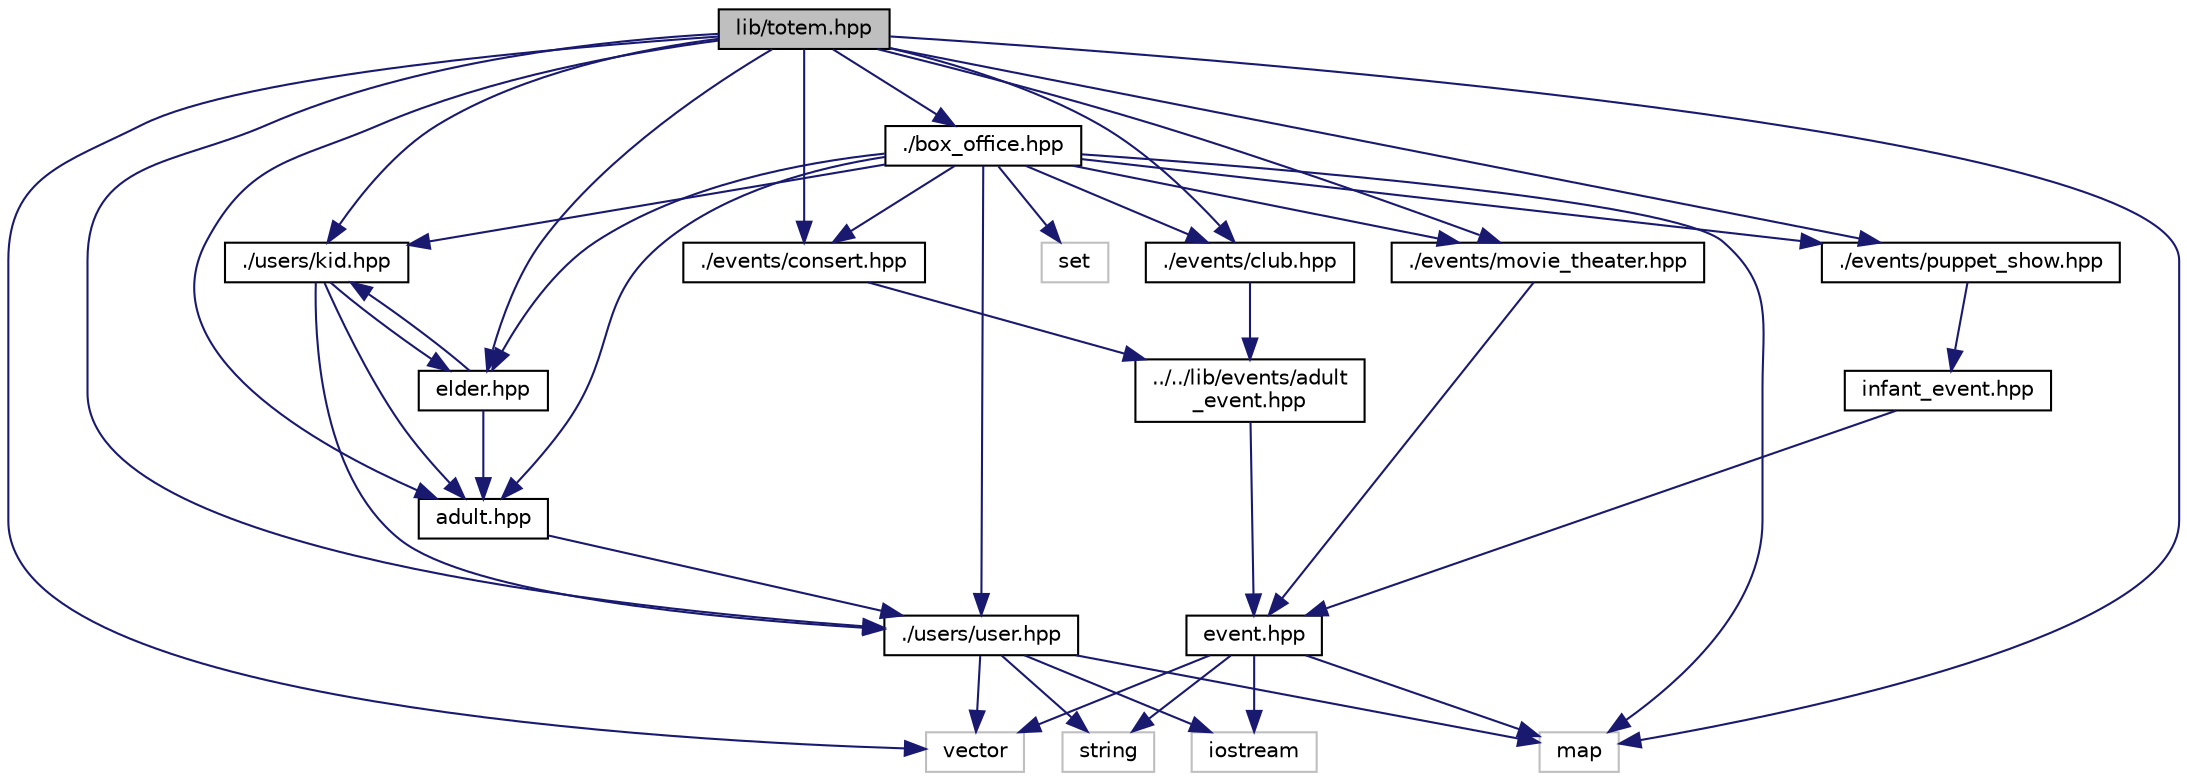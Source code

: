 digraph "lib/totem.hpp"
{
  edge [fontname="Helvetica",fontsize="10",labelfontname="Helvetica",labelfontsize="10"];
  node [fontname="Helvetica",fontsize="10",shape=record];
  Node0 [label="lib/totem.hpp",height=0.2,width=0.4,color="black", fillcolor="grey75", style="filled", fontcolor="black"];
  Node0 -> Node1 [color="midnightblue",fontsize="10",style="solid"];
  Node1 [label="vector",height=0.2,width=0.4,color="grey75", fillcolor="white", style="filled"];
  Node0 -> Node2 [color="midnightblue",fontsize="10",style="solid"];
  Node2 [label="map",height=0.2,width=0.4,color="grey75", fillcolor="white", style="filled"];
  Node0 -> Node3 [color="midnightblue",fontsize="10",style="solid"];
  Node3 [label="./users/user.hpp",height=0.2,width=0.4,color="black", fillcolor="white", style="filled",URL="$user_8hpp.html"];
  Node3 -> Node4 [color="midnightblue",fontsize="10",style="solid"];
  Node4 [label="string",height=0.2,width=0.4,color="grey75", fillcolor="white", style="filled"];
  Node3 -> Node1 [color="midnightblue",fontsize="10",style="solid"];
  Node3 -> Node5 [color="midnightblue",fontsize="10",style="solid"];
  Node5 [label="iostream",height=0.2,width=0.4,color="grey75", fillcolor="white", style="filled"];
  Node3 -> Node2 [color="midnightblue",fontsize="10",style="solid"];
  Node0 -> Node6 [color="midnightblue",fontsize="10",style="solid"];
  Node6 [label="./users/kid.hpp",height=0.2,width=0.4,color="black", fillcolor="white", style="filled",URL="$kid_8hpp.html"];
  Node6 -> Node3 [color="midnightblue",fontsize="10",style="solid"];
  Node6 -> Node7 [color="midnightblue",fontsize="10",style="solid"];
  Node7 [label="adult.hpp",height=0.2,width=0.4,color="black", fillcolor="white", style="filled",URL="$adult_8hpp.html"];
  Node7 -> Node3 [color="midnightblue",fontsize="10",style="solid"];
  Node6 -> Node8 [color="midnightblue",fontsize="10",style="solid"];
  Node8 [label="elder.hpp",height=0.2,width=0.4,color="black", fillcolor="white", style="filled",URL="$elder_8hpp.html"];
  Node8 -> Node6 [color="midnightblue",fontsize="10",style="solid"];
  Node8 -> Node7 [color="midnightblue",fontsize="10",style="solid"];
  Node0 -> Node7 [color="midnightblue",fontsize="10",style="solid"];
  Node0 -> Node8 [color="midnightblue",fontsize="10",style="solid"];
  Node0 -> Node9 [color="midnightblue",fontsize="10",style="solid"];
  Node9 [label="./box_office.hpp",height=0.2,width=0.4,color="black", fillcolor="white", style="filled",URL="$box__office_8hpp.html"];
  Node9 -> Node10 [color="midnightblue",fontsize="10",style="solid"];
  Node10 [label="set",height=0.2,width=0.4,color="grey75", fillcolor="white", style="filled"];
  Node9 -> Node2 [color="midnightblue",fontsize="10",style="solid"];
  Node9 -> Node3 [color="midnightblue",fontsize="10",style="solid"];
  Node9 -> Node6 [color="midnightblue",fontsize="10",style="solid"];
  Node9 -> Node7 [color="midnightblue",fontsize="10",style="solid"];
  Node9 -> Node8 [color="midnightblue",fontsize="10",style="solid"];
  Node9 -> Node11 [color="midnightblue",fontsize="10",style="solid"];
  Node11 [label="./events/puppet_show.hpp",height=0.2,width=0.4,color="black", fillcolor="white", style="filled",URL="$puppet__show_8hpp.html"];
  Node11 -> Node12 [color="midnightblue",fontsize="10",style="solid"];
  Node12 [label="infant_event.hpp",height=0.2,width=0.4,color="black", fillcolor="white", style="filled",URL="$infant__event_8hpp.html"];
  Node12 -> Node13 [color="midnightblue",fontsize="10",style="solid"];
  Node13 [label="event.hpp",height=0.2,width=0.4,color="black", fillcolor="white", style="filled",URL="$event_8hpp.html"];
  Node13 -> Node5 [color="midnightblue",fontsize="10",style="solid"];
  Node13 -> Node4 [color="midnightblue",fontsize="10",style="solid"];
  Node13 -> Node1 [color="midnightblue",fontsize="10",style="solid"];
  Node13 -> Node2 [color="midnightblue",fontsize="10",style="solid"];
  Node9 -> Node14 [color="midnightblue",fontsize="10",style="solid"];
  Node14 [label="./events/club.hpp",height=0.2,width=0.4,color="black", fillcolor="white", style="filled",URL="$club_8hpp.html"];
  Node14 -> Node15 [color="midnightblue",fontsize="10",style="solid"];
  Node15 [label="../../lib/events/adult\l_event.hpp",height=0.2,width=0.4,color="black", fillcolor="white", style="filled",URL="$adult__event_8hpp.html"];
  Node15 -> Node13 [color="midnightblue",fontsize="10",style="solid"];
  Node9 -> Node16 [color="midnightblue",fontsize="10",style="solid"];
  Node16 [label="./events/consert.hpp",height=0.2,width=0.4,color="black", fillcolor="white", style="filled",URL="$consert_8hpp.html"];
  Node16 -> Node15 [color="midnightblue",fontsize="10",style="solid"];
  Node9 -> Node17 [color="midnightblue",fontsize="10",style="solid"];
  Node17 [label="./events/movie_theater.hpp",height=0.2,width=0.4,color="black", fillcolor="white", style="filled",URL="$movie__theater_8hpp.html"];
  Node17 -> Node13 [color="midnightblue",fontsize="10",style="solid"];
  Node0 -> Node11 [color="midnightblue",fontsize="10",style="solid"];
  Node0 -> Node14 [color="midnightblue",fontsize="10",style="solid"];
  Node0 -> Node16 [color="midnightblue",fontsize="10",style="solid"];
  Node0 -> Node17 [color="midnightblue",fontsize="10",style="solid"];
}
